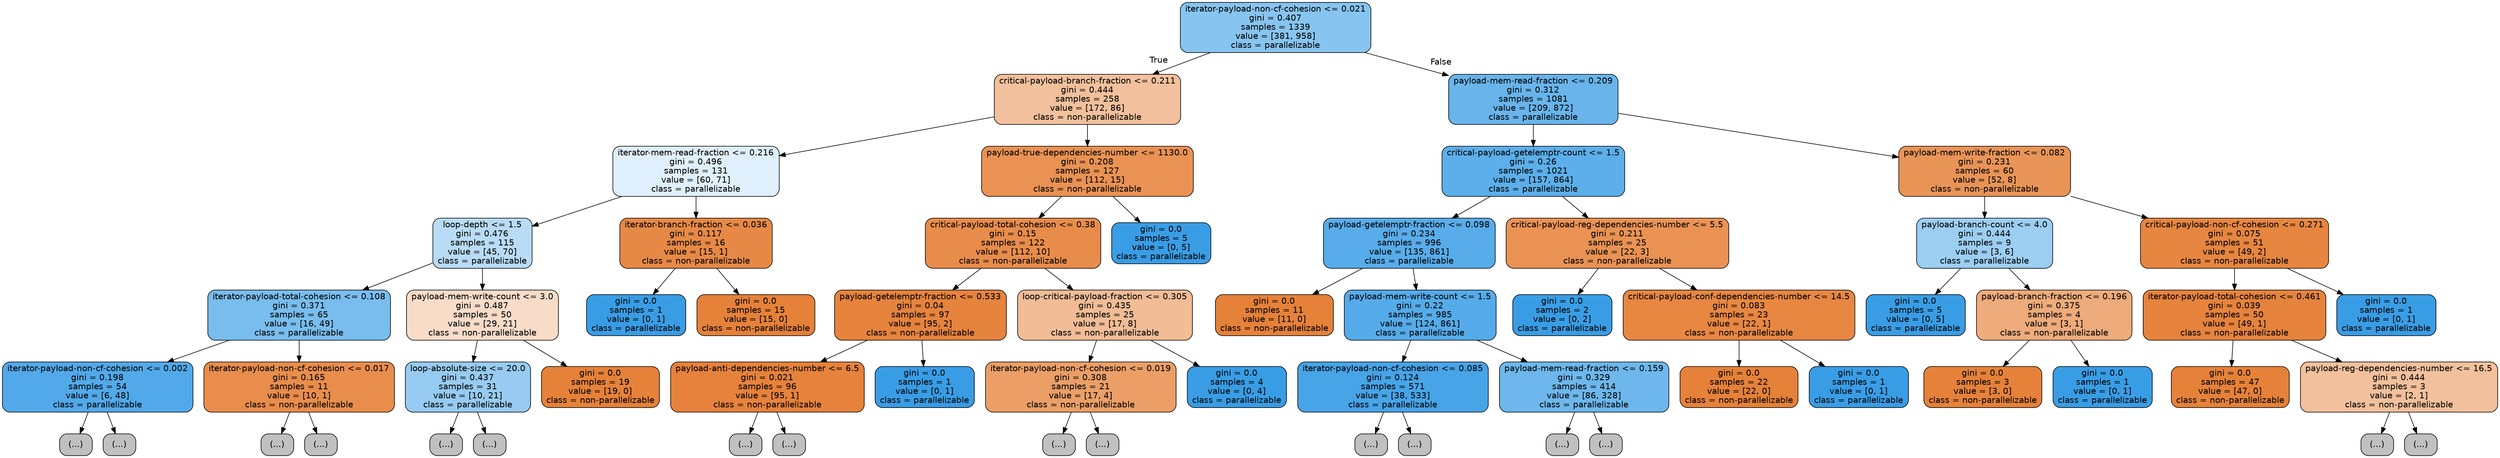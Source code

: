 digraph Tree {
node [shape=box, style="filled, rounded", color="black", fontname=helvetica] ;
edge [fontname=helvetica] ;
0 [label="iterator-payload-non-cf-cohesion <= 0.021\ngini = 0.407\nsamples = 1339\nvalue = [381, 958]\nclass = parallelizable", fillcolor="#399de59a"] ;
1 [label="critical-payload-branch-fraction <= 0.211\ngini = 0.444\nsamples = 258\nvalue = [172, 86]\nclass = non-parallelizable", fillcolor="#e581397f"] ;
0 -> 1 [labeldistance=2.5, labelangle=45, headlabel="True"] ;
2 [label="iterator-mem-read-fraction <= 0.216\ngini = 0.496\nsamples = 131\nvalue = [60, 71]\nclass = parallelizable", fillcolor="#399de528"] ;
1 -> 2 ;
3 [label="loop-depth <= 1.5\ngini = 0.476\nsamples = 115\nvalue = [45, 70]\nclass = parallelizable", fillcolor="#399de55b"] ;
2 -> 3 ;
4 [label="iterator-payload-total-cohesion <= 0.108\ngini = 0.371\nsamples = 65\nvalue = [16, 49]\nclass = parallelizable", fillcolor="#399de5ac"] ;
3 -> 4 ;
5 [label="iterator-payload-non-cf-cohesion <= 0.002\ngini = 0.198\nsamples = 54\nvalue = [6, 48]\nclass = parallelizable", fillcolor="#399de5df"] ;
4 -> 5 ;
6 [label="(...)", fillcolor="#C0C0C0"] ;
5 -> 6 ;
13 [label="(...)", fillcolor="#C0C0C0"] ;
5 -> 13 ;
16 [label="iterator-payload-non-cf-cohesion <= 0.017\ngini = 0.165\nsamples = 11\nvalue = [10, 1]\nclass = non-parallelizable", fillcolor="#e58139e6"] ;
4 -> 16 ;
17 [label="(...)", fillcolor="#C0C0C0"] ;
16 -> 17 ;
18 [label="(...)", fillcolor="#C0C0C0"] ;
16 -> 18 ;
19 [label="payload-mem-write-count <= 3.0\ngini = 0.487\nsamples = 50\nvalue = [29, 21]\nclass = non-parallelizable", fillcolor="#e5813946"] ;
3 -> 19 ;
20 [label="loop-absolute-size <= 20.0\ngini = 0.437\nsamples = 31\nvalue = [10, 21]\nclass = parallelizable", fillcolor="#399de586"] ;
19 -> 20 ;
21 [label="(...)", fillcolor="#C0C0C0"] ;
20 -> 21 ;
22 [label="(...)", fillcolor="#C0C0C0"] ;
20 -> 22 ;
33 [label="gini = 0.0\nsamples = 19\nvalue = [19, 0]\nclass = non-parallelizable", fillcolor="#e58139ff"] ;
19 -> 33 ;
34 [label="iterator-branch-fraction <= 0.036\ngini = 0.117\nsamples = 16\nvalue = [15, 1]\nclass = non-parallelizable", fillcolor="#e58139ee"] ;
2 -> 34 ;
35 [label="gini = 0.0\nsamples = 1\nvalue = [0, 1]\nclass = parallelizable", fillcolor="#399de5ff"] ;
34 -> 35 ;
36 [label="gini = 0.0\nsamples = 15\nvalue = [15, 0]\nclass = non-parallelizable", fillcolor="#e58139ff"] ;
34 -> 36 ;
37 [label="payload-true-dependencies-number <= 1130.0\ngini = 0.208\nsamples = 127\nvalue = [112, 15]\nclass = non-parallelizable", fillcolor="#e58139dd"] ;
1 -> 37 ;
38 [label="critical-payload-total-cohesion <= 0.38\ngini = 0.15\nsamples = 122\nvalue = [112, 10]\nclass = non-parallelizable", fillcolor="#e58139e8"] ;
37 -> 38 ;
39 [label="payload-getelemptr-fraction <= 0.533\ngini = 0.04\nsamples = 97\nvalue = [95, 2]\nclass = non-parallelizable", fillcolor="#e58139fa"] ;
38 -> 39 ;
40 [label="payload-anti-dependencies-number <= 6.5\ngini = 0.021\nsamples = 96\nvalue = [95, 1]\nclass = non-parallelizable", fillcolor="#e58139fc"] ;
39 -> 40 ;
41 [label="(...)", fillcolor="#C0C0C0"] ;
40 -> 41 ;
42 [label="(...)", fillcolor="#C0C0C0"] ;
40 -> 42 ;
45 [label="gini = 0.0\nsamples = 1\nvalue = [0, 1]\nclass = parallelizable", fillcolor="#399de5ff"] ;
39 -> 45 ;
46 [label="loop-critical-payload-fraction <= 0.305\ngini = 0.435\nsamples = 25\nvalue = [17, 8]\nclass = non-parallelizable", fillcolor="#e5813987"] ;
38 -> 46 ;
47 [label="iterator-payload-non-cf-cohesion <= 0.019\ngini = 0.308\nsamples = 21\nvalue = [17, 4]\nclass = non-parallelizable", fillcolor="#e58139c3"] ;
46 -> 47 ;
48 [label="(...)", fillcolor="#C0C0C0"] ;
47 -> 48 ;
49 [label="(...)", fillcolor="#C0C0C0"] ;
47 -> 49 ;
54 [label="gini = 0.0\nsamples = 4\nvalue = [0, 4]\nclass = parallelizable", fillcolor="#399de5ff"] ;
46 -> 54 ;
55 [label="gini = 0.0\nsamples = 5\nvalue = [0, 5]\nclass = parallelizable", fillcolor="#399de5ff"] ;
37 -> 55 ;
56 [label="payload-mem-read-fraction <= 0.209\ngini = 0.312\nsamples = 1081\nvalue = [209, 872]\nclass = parallelizable", fillcolor="#399de5c2"] ;
0 -> 56 [labeldistance=2.5, labelangle=-45, headlabel="False"] ;
57 [label="critical-payload-getelemptr-count <= 1.5\ngini = 0.26\nsamples = 1021\nvalue = [157, 864]\nclass = parallelizable", fillcolor="#399de5d1"] ;
56 -> 57 ;
58 [label="payload-getelemptr-fraction <= 0.098\ngini = 0.234\nsamples = 996\nvalue = [135, 861]\nclass = parallelizable", fillcolor="#399de5d7"] ;
57 -> 58 ;
59 [label="gini = 0.0\nsamples = 11\nvalue = [11, 0]\nclass = non-parallelizable", fillcolor="#e58139ff"] ;
58 -> 59 ;
60 [label="payload-mem-write-count <= 1.5\ngini = 0.22\nsamples = 985\nvalue = [124, 861]\nclass = parallelizable", fillcolor="#399de5da"] ;
58 -> 60 ;
61 [label="iterator-payload-non-cf-cohesion <= 0.085\ngini = 0.124\nsamples = 571\nvalue = [38, 533]\nclass = parallelizable", fillcolor="#399de5ed"] ;
60 -> 61 ;
62 [label="(...)", fillcolor="#C0C0C0"] ;
61 -> 62 ;
117 [label="(...)", fillcolor="#C0C0C0"] ;
61 -> 117 ;
122 [label="payload-mem-read-fraction <= 0.159\ngini = 0.329\nsamples = 414\nvalue = [86, 328]\nclass = parallelizable", fillcolor="#399de5bc"] ;
60 -> 122 ;
123 [label="(...)", fillcolor="#C0C0C0"] ;
122 -> 123 ;
180 [label="(...)", fillcolor="#C0C0C0"] ;
122 -> 180 ;
193 [label="critical-payload-reg-dependencies-number <= 5.5\ngini = 0.211\nsamples = 25\nvalue = [22, 3]\nclass = non-parallelizable", fillcolor="#e58139dc"] ;
57 -> 193 ;
194 [label="gini = 0.0\nsamples = 2\nvalue = [0, 2]\nclass = parallelizable", fillcolor="#399de5ff"] ;
193 -> 194 ;
195 [label="critical-payload-conf-dependencies-number <= 14.5\ngini = 0.083\nsamples = 23\nvalue = [22, 1]\nclass = non-parallelizable", fillcolor="#e58139f3"] ;
193 -> 195 ;
196 [label="gini = 0.0\nsamples = 22\nvalue = [22, 0]\nclass = non-parallelizable", fillcolor="#e58139ff"] ;
195 -> 196 ;
197 [label="gini = 0.0\nsamples = 1\nvalue = [0, 1]\nclass = parallelizable", fillcolor="#399de5ff"] ;
195 -> 197 ;
198 [label="payload-mem-write-fraction <= 0.082\ngini = 0.231\nsamples = 60\nvalue = [52, 8]\nclass = non-parallelizable", fillcolor="#e58139d8"] ;
56 -> 198 ;
199 [label="payload-branch-count <= 4.0\ngini = 0.444\nsamples = 9\nvalue = [3, 6]\nclass = parallelizable", fillcolor="#399de57f"] ;
198 -> 199 ;
200 [label="gini = 0.0\nsamples = 5\nvalue = [0, 5]\nclass = parallelizable", fillcolor="#399de5ff"] ;
199 -> 200 ;
201 [label="payload-branch-fraction <= 0.196\ngini = 0.375\nsamples = 4\nvalue = [3, 1]\nclass = non-parallelizable", fillcolor="#e58139aa"] ;
199 -> 201 ;
202 [label="gini = 0.0\nsamples = 3\nvalue = [3, 0]\nclass = non-parallelizable", fillcolor="#e58139ff"] ;
201 -> 202 ;
203 [label="gini = 0.0\nsamples = 1\nvalue = [0, 1]\nclass = parallelizable", fillcolor="#399de5ff"] ;
201 -> 203 ;
204 [label="critical-payload-non-cf-cohesion <= 0.271\ngini = 0.075\nsamples = 51\nvalue = [49, 2]\nclass = non-parallelizable", fillcolor="#e58139f5"] ;
198 -> 204 ;
205 [label="iterator-payload-total-cohesion <= 0.461\ngini = 0.039\nsamples = 50\nvalue = [49, 1]\nclass = non-parallelizable", fillcolor="#e58139fa"] ;
204 -> 205 ;
206 [label="gini = 0.0\nsamples = 47\nvalue = [47, 0]\nclass = non-parallelizable", fillcolor="#e58139ff"] ;
205 -> 206 ;
207 [label="payload-reg-dependencies-number <= 16.5\ngini = 0.444\nsamples = 3\nvalue = [2, 1]\nclass = non-parallelizable", fillcolor="#e581397f"] ;
205 -> 207 ;
208 [label="(...)", fillcolor="#C0C0C0"] ;
207 -> 208 ;
209 [label="(...)", fillcolor="#C0C0C0"] ;
207 -> 209 ;
210 [label="gini = 0.0\nsamples = 1\nvalue = [0, 1]\nclass = parallelizable", fillcolor="#399de5ff"] ;
204 -> 210 ;
}